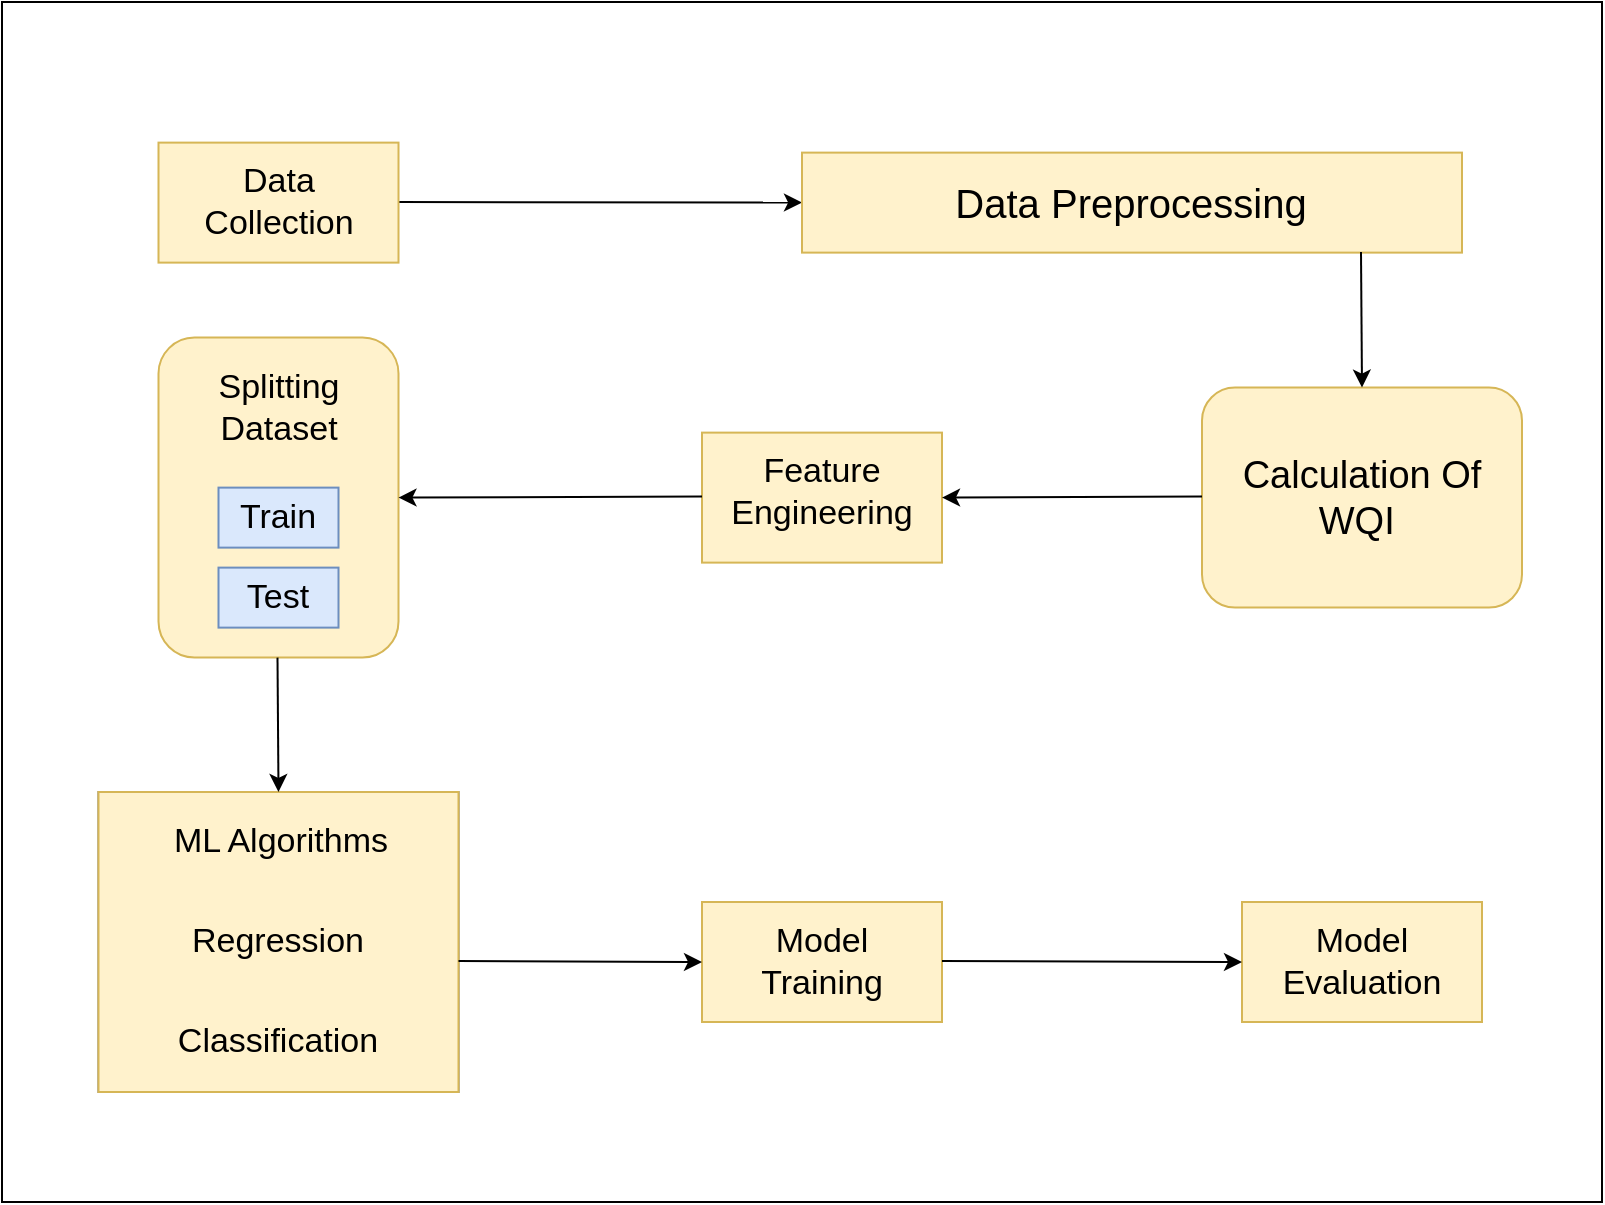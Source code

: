 <mxfile version="20.8.3" type="device"><diagram id="tohXeYlZjUalCHJBjy1N" name="Page-1"><mxGraphModel dx="1235" dy="1746" grid="1" gridSize="10" guides="1" tooltips="1" connect="1" arrows="1" fold="1" page="1" pageScale="1" pageWidth="850" pageHeight="1100" math="0" shadow="0"><root><mxCell id="0"/><mxCell id="1" parent="0"/><mxCell id="rqP9haYDsN-lNdBIHexW-1" value="" style="rounded=0;whiteSpace=wrap;html=1;" parent="1" vertex="1"><mxGeometry x="40" y="-160" width="800" height="600" as="geometry"/></mxCell><mxCell id="Lj5bWa81dXPM6uRQUyMF-69" value="" style="endArrow=classic;html=1;rounded=0;fontSize=17;entryX=0;entryY=0.5;entryDx=0;entryDy=0;" parent="1" target="Lj5bWa81dXPM6uRQUyMF-8" edge="1"><mxGeometry width="50" height="50" relative="1" as="geometry"><mxPoint x="238.25" y="-60" as="sourcePoint"/><mxPoint x="288.25" y="-110" as="targetPoint"/></mxGeometry></mxCell><mxCell id="Lj5bWa81dXPM6uRQUyMF-71" value="" style="group" parent="1" vertex="1" connectable="0"><mxGeometry x="390" y="55.31" width="120" height="65" as="geometry"/></mxCell><mxCell id="Lj5bWa81dXPM6uRQUyMF-33" value="" style="rounded=0;whiteSpace=wrap;html=1;fontSize=17;fillColor=#fff2cc;strokeColor=#d6b656;" parent="Lj5bWa81dXPM6uRQUyMF-71" vertex="1"><mxGeometry width="120" height="65" as="geometry"/></mxCell><mxCell id="Lj5bWa81dXPM6uRQUyMF-34" value="Feature Engineering" style="text;html=1;strokeColor=none;fillColor=none;align=center;verticalAlign=middle;whiteSpace=wrap;rounded=0;fontSize=17;" parent="Lj5bWa81dXPM6uRQUyMF-71" vertex="1"><mxGeometry x="30" y="15" width="60" height="30" as="geometry"/></mxCell><mxCell id="Lj5bWa81dXPM6uRQUyMF-72" value="" style="group" parent="1" vertex="1" connectable="0"><mxGeometry x="640" y="32.81" width="160" height="110" as="geometry"/></mxCell><mxCell id="Lj5bWa81dXPM6uRQUyMF-14" value="" style="rounded=1;whiteSpace=wrap;html=1;fontSize=17;fillColor=#fff2cc;strokeColor=#d6b656;" parent="Lj5bWa81dXPM6uRQUyMF-72" vertex="1"><mxGeometry width="160" height="110" as="geometry"/></mxCell><mxCell id="Lj5bWa81dXPM6uRQUyMF-15" value="&lt;font style=&quot;font-size: 19px;&quot;&gt;Calculation Of WQI&amp;nbsp;&lt;/font&gt;" style="text;html=1;strokeColor=none;fillColor=none;align=center;verticalAlign=middle;whiteSpace=wrap;rounded=0;fontSize=17;" parent="Lj5bWa81dXPM6uRQUyMF-72" vertex="1"><mxGeometry x="15" y="25" width="130" height="60" as="geometry"/></mxCell><mxCell id="Lj5bWa81dXPM6uRQUyMF-73" value="" style="group" parent="1" vertex="1" connectable="0"><mxGeometry x="118.25" y="7.81" width="120" height="160" as="geometry"/></mxCell><mxCell id="Lj5bWa81dXPM6uRQUyMF-36" value="" style="rounded=1;whiteSpace=wrap;html=1;fontSize=17;fillColor=#fff2cc;strokeColor=#d6b656;" parent="Lj5bWa81dXPM6uRQUyMF-73" vertex="1"><mxGeometry width="120" height="160" as="geometry"/></mxCell><mxCell id="Lj5bWa81dXPM6uRQUyMF-37" value="Splitting Dataset" style="text;html=1;strokeColor=none;fillColor=none;align=center;verticalAlign=middle;whiteSpace=wrap;rounded=0;fontSize=17;" parent="Lj5bWa81dXPM6uRQUyMF-73" vertex="1"><mxGeometry x="22.75" y="15" width="74.5" height="40" as="geometry"/></mxCell><mxCell id="Lj5bWa81dXPM6uRQUyMF-40" value="Train" style="text;html=1;align=center;verticalAlign=middle;whiteSpace=wrap;rounded=0;fontSize=17;fillColor=#dae8fc;strokeColor=#6c8ebf;" parent="Lj5bWa81dXPM6uRQUyMF-73" vertex="1"><mxGeometry x="30" y="75" width="60" height="30" as="geometry"/></mxCell><mxCell id="Lj5bWa81dXPM6uRQUyMF-41" value="Test" style="text;html=1;strokeColor=#6c8ebf;fillColor=#dae8fc;align=center;verticalAlign=middle;whiteSpace=wrap;rounded=0;fontSize=17;" parent="Lj5bWa81dXPM6uRQUyMF-73" vertex="1"><mxGeometry x="30" y="115" width="60" height="30" as="geometry"/></mxCell><mxCell id="Lj5bWa81dXPM6uRQUyMF-74" value="" style="group;fillColor=#f5f5f5;fontColor=#333333;strokeColor=#666666;" parent="1" vertex="1" connectable="0"><mxGeometry x="88.25" y="235" width="180" height="150" as="geometry"/></mxCell><mxCell id="Lj5bWa81dXPM6uRQUyMF-45" value="" style="rounded=0;whiteSpace=wrap;html=1;fontSize=17;fillColor=#fff2cc;strokeColor=#d6b656;" parent="Lj5bWa81dXPM6uRQUyMF-74" vertex="1"><mxGeometry width="180" height="150" as="geometry"/></mxCell><mxCell id="Lj5bWa81dXPM6uRQUyMF-46" value="ML Algorithms" style="text;html=1;strokeColor=none;fillColor=none;align=center;verticalAlign=middle;whiteSpace=wrap;rounded=0;fontSize=17;" parent="Lj5bWa81dXPM6uRQUyMF-74" vertex="1"><mxGeometry x="28.25" y="10" width="125" height="30" as="geometry"/></mxCell><mxCell id="Lj5bWa81dXPM6uRQUyMF-23" value="Regression" style="text;html=1;strokeColor=none;fillColor=none;align=center;verticalAlign=middle;whiteSpace=wrap;rounded=0;fontSize=17;" parent="Lj5bWa81dXPM6uRQUyMF-74" vertex="1"><mxGeometry x="40" y="55" width="100" height="40" as="geometry"/></mxCell><mxCell id="Lj5bWa81dXPM6uRQUyMF-24" value="Classification" style="text;html=1;strokeColor=none;fillColor=none;align=center;verticalAlign=middle;whiteSpace=wrap;rounded=0;fontSize=17;" parent="Lj5bWa81dXPM6uRQUyMF-74" vertex="1"><mxGeometry x="60" y="110" width="60" height="30" as="geometry"/></mxCell><mxCell id="Lj5bWa81dXPM6uRQUyMF-75" value="" style="group" parent="1" vertex="1" connectable="0"><mxGeometry x="390" y="290" width="120" height="60" as="geometry"/></mxCell><mxCell id="Lj5bWa81dXPM6uRQUyMF-39" value="" style="rounded=0;whiteSpace=wrap;html=1;fontSize=17;fillColor=#fff2cc;strokeColor=#d6b656;" parent="Lj5bWa81dXPM6uRQUyMF-75" vertex="1"><mxGeometry width="120" height="60" as="geometry"/></mxCell><mxCell id="Lj5bWa81dXPM6uRQUyMF-43" value="Model Training" style="text;html=1;strokeColor=none;fillColor=none;align=center;verticalAlign=middle;whiteSpace=wrap;rounded=0;fontSize=17;" parent="Lj5bWa81dXPM6uRQUyMF-75" vertex="1"><mxGeometry x="30" y="15" width="60" height="30" as="geometry"/></mxCell><mxCell id="Lj5bWa81dXPM6uRQUyMF-76" value="" style="group" parent="1" vertex="1" connectable="0"><mxGeometry x="660" y="290" width="120" height="60" as="geometry"/></mxCell><mxCell id="Lj5bWa81dXPM6uRQUyMF-38" value="" style="rounded=0;whiteSpace=wrap;html=1;fontSize=17;fillColor=#fff2cc;strokeColor=#d6b656;" parent="Lj5bWa81dXPM6uRQUyMF-76" vertex="1"><mxGeometry width="120" height="60" as="geometry"/></mxCell><mxCell id="Lj5bWa81dXPM6uRQUyMF-44" value="Model Evaluation" style="text;html=1;strokeColor=none;fillColor=none;align=center;verticalAlign=middle;whiteSpace=wrap;rounded=0;fontSize=17;" parent="Lj5bWa81dXPM6uRQUyMF-76" vertex="1"><mxGeometry x="30" y="15" width="60" height="30" as="geometry"/></mxCell><mxCell id="Lj5bWa81dXPM6uRQUyMF-77" value="" style="group" parent="1" vertex="1" connectable="0"><mxGeometry x="440" y="-84.69" width="330" height="50" as="geometry"/></mxCell><mxCell id="Lj5bWa81dXPM6uRQUyMF-8" value="" style="rounded=0;whiteSpace=wrap;html=1;fontSize=14;fillColor=#fff2cc;strokeColor=#d6b656;" parent="Lj5bWa81dXPM6uRQUyMF-77" vertex="1"><mxGeometry width="330" height="50" as="geometry"/></mxCell><mxCell id="Lj5bWa81dXPM6uRQUyMF-9" value="&lt;font style=&quot;font-size: 20px;&quot;&gt;Data Preprocessing&lt;/font&gt;" style="text;html=1;strokeColor=none;fillColor=none;align=center;verticalAlign=middle;whiteSpace=wrap;rounded=0;fontSize=20;" parent="Lj5bWa81dXPM6uRQUyMF-77" vertex="1"><mxGeometry x="35.25" y="10" width="259.49" height="30" as="geometry"/></mxCell><mxCell id="Lj5bWa81dXPM6uRQUyMF-78" value="" style="group" parent="1" vertex="1" connectable="0"><mxGeometry x="118.25" y="-89.69" width="120" height="60" as="geometry"/></mxCell><mxCell id="Lj5bWa81dXPM6uRQUyMF-16" value="" style="rounded=0;whiteSpace=wrap;html=1;fontSize=17;fillColor=#fff2cc;strokeColor=#d6b656;" parent="Lj5bWa81dXPM6uRQUyMF-78" vertex="1"><mxGeometry width="120" height="60" as="geometry"/></mxCell><mxCell id="Lj5bWa81dXPM6uRQUyMF-3" value="&lt;font style=&quot;font-size: 17px;&quot;&gt;Data Collection&lt;/font&gt;" style="text;html=1;strokeColor=none;fillColor=none;align=center;verticalAlign=middle;whiteSpace=wrap;rounded=0;" parent="Lj5bWa81dXPM6uRQUyMF-78" vertex="1"><mxGeometry x="9.37" y="4.69" width="101.25" height="50.62" as="geometry"/></mxCell><mxCell id="Lj5bWa81dXPM6uRQUyMF-80" value="" style="endArrow=classic;html=1;rounded=0;fontSize=17;entryX=0.5;entryY=0;entryDx=0;entryDy=0;" parent="1" target="Lj5bWa81dXPM6uRQUyMF-14" edge="1"><mxGeometry width="50" height="50" relative="1" as="geometry"><mxPoint x="719.5" y="-35" as="sourcePoint"/><mxPoint x="719.5" y="25" as="targetPoint"/></mxGeometry></mxCell><mxCell id="Lj5bWa81dXPM6uRQUyMF-81" value="" style="endArrow=classic;html=1;rounded=0;fontSize=19;entryX=1;entryY=0.5;entryDx=0;entryDy=0;" parent="1" target="Lj5bWa81dXPM6uRQUyMF-33" edge="1"><mxGeometry width="50" height="50" relative="1" as="geometry"><mxPoint x="640" y="87.31" as="sourcePoint"/><mxPoint x="550" y="87.31" as="targetPoint"/></mxGeometry></mxCell><mxCell id="Lj5bWa81dXPM6uRQUyMF-83" value="" style="endArrow=classic;html=1;rounded=0;fontSize=19;entryX=1;entryY=0.5;entryDx=0;entryDy=0;" parent="1" target="Lj5bWa81dXPM6uRQUyMF-36" edge="1"><mxGeometry width="50" height="50" relative="1" as="geometry"><mxPoint x="390" y="87.31" as="sourcePoint"/><mxPoint x="250" y="87.31" as="targetPoint"/></mxGeometry></mxCell><mxCell id="Lj5bWa81dXPM6uRQUyMF-84" value="" style="endArrow=classic;html=1;rounded=0;fontSize=19;entryX=0.5;entryY=0;entryDx=0;entryDy=0;" parent="1" target="Lj5bWa81dXPM6uRQUyMF-45" edge="1"><mxGeometry width="50" height="50" relative="1" as="geometry"><mxPoint x="177.75" y="167.81" as="sourcePoint"/><mxPoint x="177.75" y="227.81" as="targetPoint"/></mxGeometry></mxCell><mxCell id="Lj5bWa81dXPM6uRQUyMF-85" value="" style="endArrow=classic;html=1;rounded=0;fontSize=19;entryX=0;entryY=0.5;entryDx=0;entryDy=0;" parent="1" target="Lj5bWa81dXPM6uRQUyMF-39" edge="1"><mxGeometry width="50" height="50" relative="1" as="geometry"><mxPoint x="268.25" y="319.5" as="sourcePoint"/><mxPoint x="348.25" y="319.5" as="targetPoint"/></mxGeometry></mxCell><mxCell id="Lj5bWa81dXPM6uRQUyMF-86" value="" style="endArrow=classic;html=1;rounded=0;fontSize=19;entryX=0;entryY=0.5;entryDx=0;entryDy=0;" parent="1" target="Lj5bWa81dXPM6uRQUyMF-38" edge="1"><mxGeometry width="50" height="50" relative="1" as="geometry"><mxPoint x="510" y="319.5" as="sourcePoint"/><mxPoint x="590" y="319.5" as="targetPoint"/></mxGeometry></mxCell></root></mxGraphModel></diagram></mxfile>